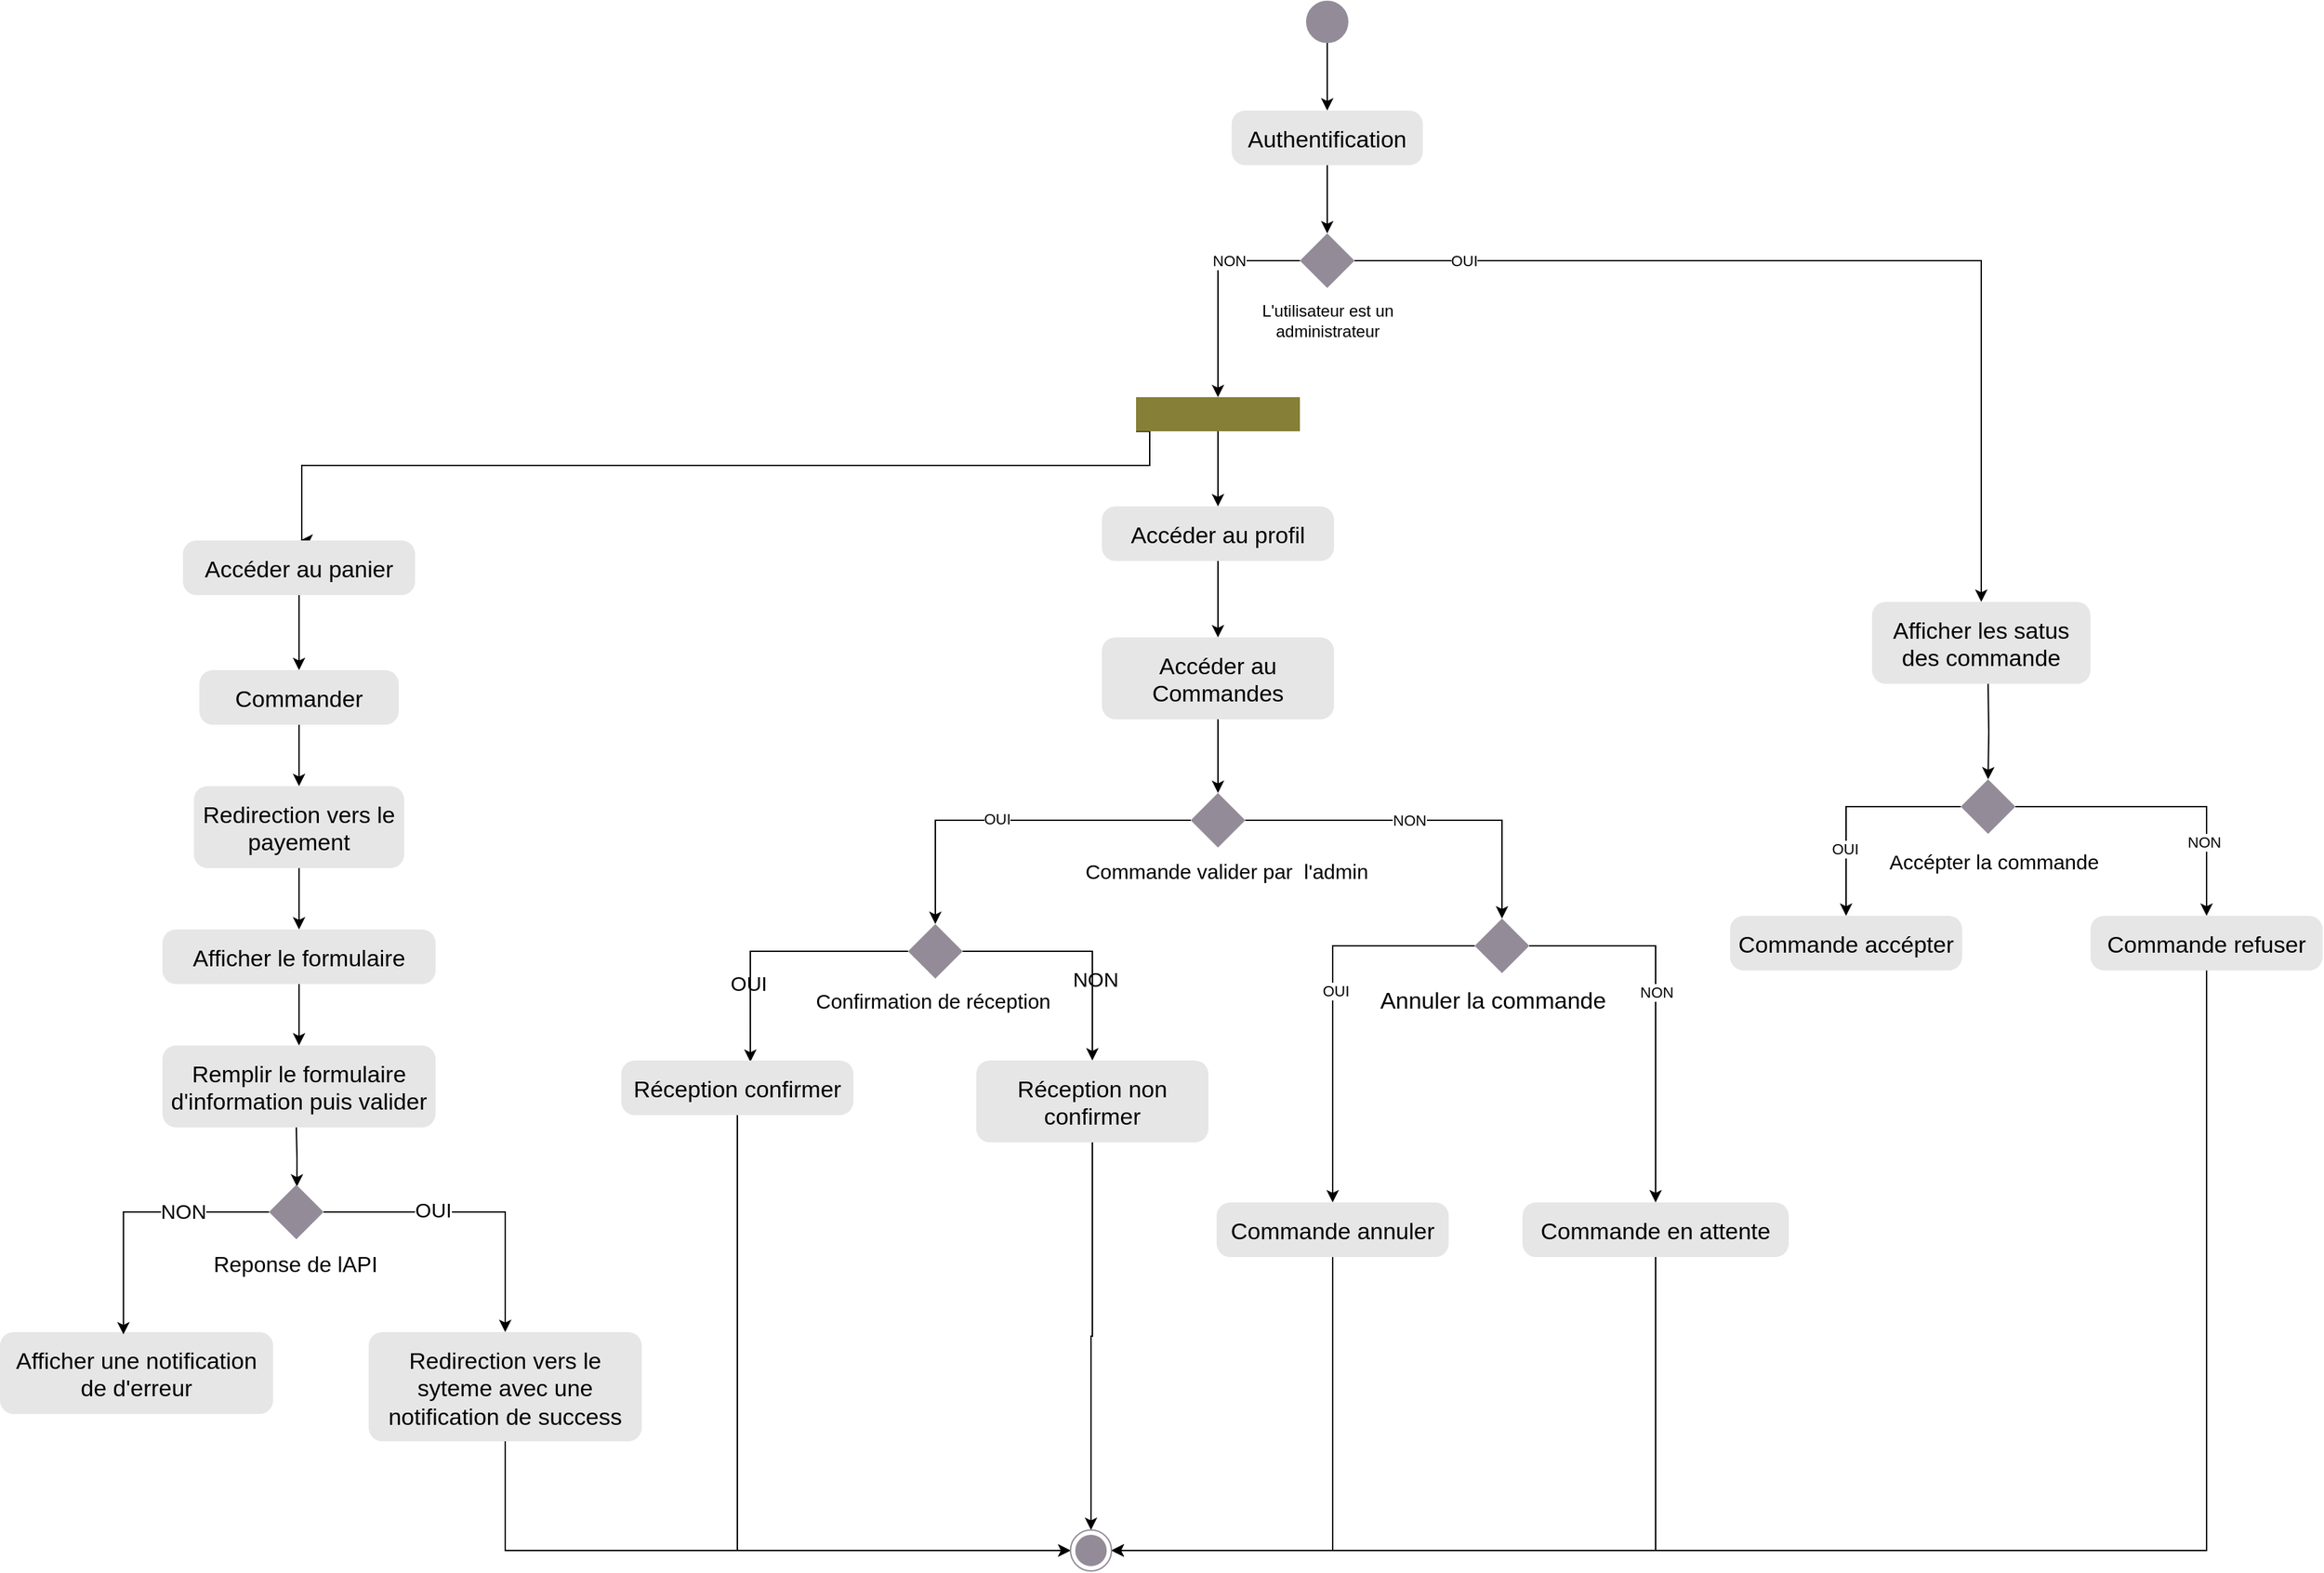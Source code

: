 <mxfile version="21.6.8" type="github">
  <diagram name="Page-1" id="dtMkvV5HG_kAokSsGvkS">
    <mxGraphModel dx="3434" dy="2616" grid="1" gridSize="10" guides="1" tooltips="1" connect="1" arrows="1" fold="1" page="1" pageScale="1" pageWidth="827" pageHeight="1169" math="0" shadow="0">
      <root>
        <mxCell id="0" />
        <mxCell id="1" parent="0" />
        <mxCell id="SN-OoBPxkU3_RAz1DeaD-6" style="edgeStyle=orthogonalEdgeStyle;rounded=0;orthogonalLoop=1;jettySize=auto;html=1;entryX=0.5;entryY=0;entryDx=0;entryDy=0;" edge="1" parent="1" source="SN-OoBPxkU3_RAz1DeaD-1" target="SN-OoBPxkU3_RAz1DeaD-2">
          <mxGeometry relative="1" as="geometry" />
        </mxCell>
        <mxCell id="SN-OoBPxkU3_RAz1DeaD-1" value="" style="ellipse;fillColor=strokeColor;html=1;strokeColor=#948b98;" vertex="1" parent="1">
          <mxGeometry x="395" y="-20" width="30" height="30" as="geometry" />
        </mxCell>
        <mxCell id="SN-OoBPxkU3_RAz1DeaD-7" style="edgeStyle=orthogonalEdgeStyle;rounded=0;orthogonalLoop=1;jettySize=auto;html=1;exitX=0.5;exitY=1;exitDx=0;exitDy=0;entryX=0.5;entryY=0;entryDx=0;entryDy=0;" edge="1" parent="1" source="SN-OoBPxkU3_RAz1DeaD-2" target="SN-OoBPxkU3_RAz1DeaD-3">
          <mxGeometry relative="1" as="geometry" />
        </mxCell>
        <mxCell id="SN-OoBPxkU3_RAz1DeaD-2" value="&lt;font style=&quot;font-size: 17px;&quot;&gt;Authentification&lt;/font&gt;" style="html=1;align=center;verticalAlign=top;rounded=1;absoluteArcSize=1;arcSize=20;dashed=0;whiteSpace=wrap;flipV=0;flipH=1;spacingTop=5;fontSize=17;fontStyle=0;fillColor=#E6E6E6;strokeColor=none;" vertex="1" parent="1">
          <mxGeometry x="340" y="60" width="140" height="40" as="geometry" />
        </mxCell>
        <mxCell id="SN-OoBPxkU3_RAz1DeaD-5" style="edgeStyle=orthogonalEdgeStyle;rounded=0;orthogonalLoop=1;jettySize=auto;html=1;exitX=1;exitY=0.5;exitDx=0;exitDy=0;entryX=0.5;entryY=0;entryDx=0;entryDy=0;" edge="1" parent="1" source="SN-OoBPxkU3_RAz1DeaD-3" target="SN-OoBPxkU3_RAz1DeaD-4">
          <mxGeometry relative="1" as="geometry">
            <Array as="points">
              <mxPoint x="889" y="170" />
            </Array>
          </mxGeometry>
        </mxCell>
        <mxCell id="SN-OoBPxkU3_RAz1DeaD-85" value="OUI" style="edgeLabel;html=1;align=center;verticalAlign=middle;resizable=0;points=[];" vertex="1" connectable="0" parent="SN-OoBPxkU3_RAz1DeaD-5">
          <mxGeometry x="-0.774" relative="1" as="geometry">
            <mxPoint as="offset" />
          </mxGeometry>
        </mxCell>
        <mxCell id="SN-OoBPxkU3_RAz1DeaD-9" style="edgeStyle=orthogonalEdgeStyle;rounded=0;orthogonalLoop=1;jettySize=auto;html=1;exitX=0;exitY=0.5;exitDx=0;exitDy=0;entryX=0.5;entryY=0;entryDx=0;entryDy=0;" edge="1" parent="1" source="SN-OoBPxkU3_RAz1DeaD-3" target="SN-OoBPxkU3_RAz1DeaD-8">
          <mxGeometry relative="1" as="geometry" />
        </mxCell>
        <mxCell id="SN-OoBPxkU3_RAz1DeaD-86" value="NON" style="edgeLabel;html=1;align=center;verticalAlign=middle;resizable=0;points=[];" vertex="1" connectable="0" parent="SN-OoBPxkU3_RAz1DeaD-9">
          <mxGeometry x="-0.345" relative="1" as="geometry">
            <mxPoint as="offset" />
          </mxGeometry>
        </mxCell>
        <mxCell id="SN-OoBPxkU3_RAz1DeaD-3" value="" style="rhombus;fillColor=#948b98;strokeColor=none;" vertex="1" parent="1">
          <mxGeometry x="390" y="150" width="40" height="40" as="geometry" />
        </mxCell>
        <mxCell id="SN-OoBPxkU3_RAz1DeaD-4" value="&lt;font style=&quot;font-size: 17px;&quot;&gt;Afficher les satus des commande&lt;/font&gt;" style="html=1;align=center;verticalAlign=top;rounded=1;absoluteArcSize=1;arcSize=20;dashed=0;whiteSpace=wrap;flipV=0;flipH=1;spacingTop=5;fontSize=17;fontStyle=0;fillColor=#E6E6E6;strokeColor=none;" vertex="1" parent="1">
          <mxGeometry x="809" y="420" width="160" height="60" as="geometry" />
        </mxCell>
        <mxCell id="SN-OoBPxkU3_RAz1DeaD-14" style="edgeStyle=orthogonalEdgeStyle;rounded=0;orthogonalLoop=1;jettySize=auto;html=1;exitX=0;exitY=1;exitDx=0;exitDy=0;" edge="1" parent="1" source="SN-OoBPxkU3_RAz1DeaD-8">
          <mxGeometry relative="1" as="geometry">
            <mxPoint x="-342" y="375" as="targetPoint" />
            <mxPoint x="167.24" y="294.475" as="sourcePoint" />
            <Array as="points">
              <mxPoint x="280" y="295" />
              <mxPoint x="280" y="320" />
              <mxPoint x="-341" y="320" />
              <mxPoint x="-341" y="375" />
            </Array>
          </mxGeometry>
        </mxCell>
        <mxCell id="SN-OoBPxkU3_RAz1DeaD-49" style="edgeStyle=orthogonalEdgeStyle;rounded=0;orthogonalLoop=1;jettySize=auto;html=1;exitX=0.5;exitY=1;exitDx=0;exitDy=0;" edge="1" parent="1" source="SN-OoBPxkU3_RAz1DeaD-8" target="SN-OoBPxkU3_RAz1DeaD-24">
          <mxGeometry relative="1" as="geometry" />
        </mxCell>
        <mxCell id="SN-OoBPxkU3_RAz1DeaD-8" value="" style="rounded=0;whiteSpace=wrap;html=1;fillColor=#867f37;strokeColor=none;" vertex="1" parent="1">
          <mxGeometry x="270" y="270" width="120" height="25" as="geometry" />
        </mxCell>
        <mxCell id="SN-OoBPxkU3_RAz1DeaD-13" value="L&#39;utilisateur est un&lt;br&gt;administrateur" style="text;html=1;align=center;verticalAlign=middle;resizable=0;points=[];autosize=1;strokeColor=none;fillColor=none;" vertex="1" parent="1">
          <mxGeometry x="350" y="194" width="120" height="40" as="geometry" />
        </mxCell>
        <mxCell id="SN-OoBPxkU3_RAz1DeaD-42" style="edgeStyle=orthogonalEdgeStyle;rounded=0;orthogonalLoop=1;jettySize=auto;html=1;exitX=0.5;exitY=1;exitDx=0;exitDy=0;entryX=0.5;entryY=0;entryDx=0;entryDy=0;" edge="1" parent="1" source="SN-OoBPxkU3_RAz1DeaD-15" target="SN-OoBPxkU3_RAz1DeaD-16">
          <mxGeometry relative="1" as="geometry" />
        </mxCell>
        <mxCell id="SN-OoBPxkU3_RAz1DeaD-15" value="&lt;font style=&quot;font-size: 17px;&quot;&gt;Acc&lt;/font&gt;éder au panier" style="html=1;align=center;verticalAlign=top;rounded=1;absoluteArcSize=1;arcSize=20;dashed=0;whiteSpace=wrap;flipV=0;flipH=1;spacingTop=5;fontSize=17;fontStyle=0;fillColor=#E6E6E6;strokeColor=none;" vertex="1" parent="1">
          <mxGeometry x="-428" y="375" width="170" height="40" as="geometry" />
        </mxCell>
        <mxCell id="SN-OoBPxkU3_RAz1DeaD-43" style="edgeStyle=orthogonalEdgeStyle;rounded=0;orthogonalLoop=1;jettySize=auto;html=1;exitX=0.5;exitY=1;exitDx=0;exitDy=0;entryX=0.5;entryY=0;entryDx=0;entryDy=0;" edge="1" parent="1" source="SN-OoBPxkU3_RAz1DeaD-16" target="SN-OoBPxkU3_RAz1DeaD-17">
          <mxGeometry relative="1" as="geometry" />
        </mxCell>
        <mxCell id="SN-OoBPxkU3_RAz1DeaD-16" value="Commander" style="html=1;align=center;verticalAlign=top;rounded=1;absoluteArcSize=1;arcSize=20;dashed=0;whiteSpace=wrap;flipV=0;flipH=1;spacingTop=5;fontSize=17;fontStyle=0;fillColor=#E6E6E6;strokeColor=none;" vertex="1" parent="1">
          <mxGeometry x="-416" y="470" width="146" height="40" as="geometry" />
        </mxCell>
        <mxCell id="SN-OoBPxkU3_RAz1DeaD-44" style="edgeStyle=orthogonalEdgeStyle;rounded=0;orthogonalLoop=1;jettySize=auto;html=1;exitX=0.5;exitY=1;exitDx=0;exitDy=0;entryX=0.5;entryY=0;entryDx=0;entryDy=0;" edge="1" parent="1" source="SN-OoBPxkU3_RAz1DeaD-17" target="SN-OoBPxkU3_RAz1DeaD-18">
          <mxGeometry relative="1" as="geometry" />
        </mxCell>
        <mxCell id="SN-OoBPxkU3_RAz1DeaD-17" value="Redirection vers le payement" style="html=1;align=center;verticalAlign=top;rounded=1;absoluteArcSize=1;arcSize=20;dashed=0;whiteSpace=wrap;flipV=0;flipH=1;spacingTop=5;fontSize=17;fontStyle=0;fillColor=#E6E6E6;strokeColor=none;" vertex="1" parent="1">
          <mxGeometry x="-420" y="555" width="154" height="60" as="geometry" />
        </mxCell>
        <mxCell id="SN-OoBPxkU3_RAz1DeaD-45" style="edgeStyle=orthogonalEdgeStyle;rounded=0;orthogonalLoop=1;jettySize=auto;html=1;exitX=0.5;exitY=1;exitDx=0;exitDy=0;entryX=0.5;entryY=0;entryDx=0;entryDy=0;" edge="1" parent="1" source="SN-OoBPxkU3_RAz1DeaD-18" target="SN-OoBPxkU3_RAz1DeaD-19">
          <mxGeometry relative="1" as="geometry" />
        </mxCell>
        <mxCell id="SN-OoBPxkU3_RAz1DeaD-18" value="Afficher le formulaire" style="html=1;align=center;verticalAlign=top;rounded=1;absoluteArcSize=1;arcSize=20;dashed=0;whiteSpace=wrap;flipV=0;flipH=1;spacingTop=5;fontSize=17;fontStyle=0;fillColor=#E6E6E6;strokeColor=none;" vertex="1" parent="1">
          <mxGeometry x="-443" y="660" width="200" height="40" as="geometry" />
        </mxCell>
        <mxCell id="SN-OoBPxkU3_RAz1DeaD-46" style="edgeStyle=orthogonalEdgeStyle;rounded=0;orthogonalLoop=1;jettySize=auto;html=1;exitX=0.5;exitY=1;exitDx=0;exitDy=0;" edge="1" parent="1">
          <mxGeometry relative="1" as="geometry">
            <mxPoint x="-344.545" y="848.394" as="targetPoint" />
            <mxPoint x="-345" y="805" as="sourcePoint" />
          </mxGeometry>
        </mxCell>
        <mxCell id="SN-OoBPxkU3_RAz1DeaD-19" value="Remplir le formulaire d&#39;information puis valider" style="html=1;align=center;verticalAlign=top;rounded=1;absoluteArcSize=1;arcSize=20;dashed=0;whiteSpace=wrap;flipV=0;flipH=1;spacingTop=5;fontSize=17;fontStyle=0;fillColor=#E6E6E6;strokeColor=none;" vertex="1" parent="1">
          <mxGeometry x="-443" y="745" width="200" height="60" as="geometry" />
        </mxCell>
        <mxCell id="SN-OoBPxkU3_RAz1DeaD-20" value="Afficher une notification de d&#39;erreur" style="html=1;align=center;verticalAlign=top;rounded=1;absoluteArcSize=1;arcSize=20;dashed=0;whiteSpace=wrap;flipV=0;flipH=1;spacingTop=5;fontSize=17;fontStyle=0;fillColor=#E6E6E6;strokeColor=none;" vertex="1" parent="1">
          <mxGeometry x="-562" y="955" width="200" height="60" as="geometry" />
        </mxCell>
        <mxCell id="SN-OoBPxkU3_RAz1DeaD-47" style="edgeStyle=orthogonalEdgeStyle;rounded=0;orthogonalLoop=1;jettySize=auto;html=1;exitX=0;exitY=0.5;exitDx=0;exitDy=0;entryX=0.548;entryY=0.028;entryDx=0;entryDy=0;entryPerimeter=0;" edge="1" parent="1" source="SN-OoBPxkU3_RAz1DeaD-21" target="SN-OoBPxkU3_RAz1DeaD-20">
          <mxGeometry relative="1" as="geometry" />
        </mxCell>
        <mxCell id="SN-OoBPxkU3_RAz1DeaD-48" style="edgeStyle=orthogonalEdgeStyle;rounded=0;orthogonalLoop=1;jettySize=auto;html=1;exitX=1;exitY=0.5;exitDx=0;exitDy=0;entryX=0.5;entryY=0;entryDx=0;entryDy=0;" edge="1" parent="1" source="SN-OoBPxkU3_RAz1DeaD-21" target="SN-OoBPxkU3_RAz1DeaD-22">
          <mxGeometry relative="1" as="geometry" />
        </mxCell>
        <mxCell id="SN-OoBPxkU3_RAz1DeaD-73" value="&lt;font style=&quot;font-size: 15px;&quot;&gt;OUI&lt;/font&gt;" style="edgeLabel;html=1;align=center;verticalAlign=middle;resizable=0;points=[];" vertex="1" connectable="0" parent="SN-OoBPxkU3_RAz1DeaD-48">
          <mxGeometry x="-0.298" y="3" relative="1" as="geometry">
            <mxPoint x="2" y="1" as="offset" />
          </mxGeometry>
        </mxCell>
        <mxCell id="SN-OoBPxkU3_RAz1DeaD-74" value="&lt;span style=&quot;font-size: 15px;&quot;&gt;NON&lt;/span&gt;" style="edgeLabel;html=1;align=center;verticalAlign=middle;resizable=0;points=[];" vertex="1" connectable="0" parent="SN-OoBPxkU3_RAz1DeaD-48">
          <mxGeometry x="-0.298" y="3" relative="1" as="geometry">
            <mxPoint x="-181" y="2" as="offset" />
          </mxGeometry>
        </mxCell>
        <mxCell id="SN-OoBPxkU3_RAz1DeaD-76" value="&lt;font style=&quot;font-size: 15px;&quot;&gt;OUI&lt;/font&gt;" style="edgeLabel;html=1;align=center;verticalAlign=middle;resizable=0;points=[];" vertex="1" connectable="0" parent="SN-OoBPxkU3_RAz1DeaD-48">
          <mxGeometry x="-0.298" y="3" relative="1" as="geometry">
            <mxPoint x="233" y="-165" as="offset" />
          </mxGeometry>
        </mxCell>
        <mxCell id="SN-OoBPxkU3_RAz1DeaD-77" value="&lt;font style=&quot;font-size: 15px;&quot;&gt;NON&lt;/font&gt;" style="edgeLabel;html=1;align=center;verticalAlign=middle;resizable=0;points=[];" vertex="1" connectable="0" parent="SN-OoBPxkU3_RAz1DeaD-48">
          <mxGeometry x="-0.298" y="3" relative="1" as="geometry">
            <mxPoint x="487" y="-168" as="offset" />
          </mxGeometry>
        </mxCell>
        <mxCell id="SN-OoBPxkU3_RAz1DeaD-21" value="" style="rhombus;fillColor=#948b98;strokeColor=none;" vertex="1" parent="1">
          <mxGeometry x="-365" y="847" width="40" height="40" as="geometry" />
        </mxCell>
        <mxCell id="SN-OoBPxkU3_RAz1DeaD-71" style="edgeStyle=orthogonalEdgeStyle;rounded=0;orthogonalLoop=1;jettySize=auto;html=1;exitX=0.5;exitY=1;exitDx=0;exitDy=0;entryX=0;entryY=0.5;entryDx=0;entryDy=0;" edge="1" parent="1" source="SN-OoBPxkU3_RAz1DeaD-22" target="SN-OoBPxkU3_RAz1DeaD-62">
          <mxGeometry relative="1" as="geometry" />
        </mxCell>
        <mxCell id="SN-OoBPxkU3_RAz1DeaD-22" value="Redirection vers le syteme avec une notification de success" style="html=1;align=center;verticalAlign=top;rounded=1;absoluteArcSize=1;arcSize=20;dashed=0;whiteSpace=wrap;flipV=0;flipH=1;spacingTop=5;fontSize=17;fontStyle=0;fillColor=#E6E6E6;strokeColor=none;" vertex="1" parent="1">
          <mxGeometry x="-292" y="955" width="200" height="80" as="geometry" />
        </mxCell>
        <mxCell id="SN-OoBPxkU3_RAz1DeaD-50" style="edgeStyle=orthogonalEdgeStyle;rounded=0;orthogonalLoop=1;jettySize=auto;html=1;exitX=0.5;exitY=1;exitDx=0;exitDy=0;entryX=0.5;entryY=0;entryDx=0;entryDy=0;" edge="1" parent="1" source="SN-OoBPxkU3_RAz1DeaD-24" target="SN-OoBPxkU3_RAz1DeaD-26">
          <mxGeometry relative="1" as="geometry" />
        </mxCell>
        <mxCell id="SN-OoBPxkU3_RAz1DeaD-24" value="&lt;font style=&quot;font-size: 17px;&quot;&gt;Acc&lt;/font&gt;éder au profil" style="html=1;align=center;verticalAlign=top;rounded=1;absoluteArcSize=1;arcSize=20;dashed=0;whiteSpace=wrap;flipV=0;flipH=1;spacingTop=5;fontSize=17;fontStyle=0;fillColor=#E6E6E6;strokeColor=none;" vertex="1" parent="1">
          <mxGeometry x="245" y="350" width="170" height="40" as="geometry" />
        </mxCell>
        <mxCell id="SN-OoBPxkU3_RAz1DeaD-51" style="edgeStyle=orthogonalEdgeStyle;rounded=0;orthogonalLoop=1;jettySize=auto;html=1;exitX=0.5;exitY=1;exitDx=0;exitDy=0;entryX=0.5;entryY=0;entryDx=0;entryDy=0;" edge="1" parent="1" source="SN-OoBPxkU3_RAz1DeaD-26" target="SN-OoBPxkU3_RAz1DeaD-27">
          <mxGeometry relative="1" as="geometry" />
        </mxCell>
        <mxCell id="SN-OoBPxkU3_RAz1DeaD-26" value="&lt;font style=&quot;font-size: 17px;&quot;&gt;Acc&lt;/font&gt;éder au Commandes" style="html=1;align=center;verticalAlign=top;rounded=1;absoluteArcSize=1;arcSize=20;dashed=0;whiteSpace=wrap;flipV=0;flipH=1;spacingTop=5;fontSize=17;fontStyle=0;fillColor=#E6E6E6;strokeColor=none;" vertex="1" parent="1">
          <mxGeometry x="245" y="446" width="170" height="60" as="geometry" />
        </mxCell>
        <mxCell id="SN-OoBPxkU3_RAz1DeaD-52" style="edgeStyle=orthogonalEdgeStyle;rounded=0;orthogonalLoop=1;jettySize=auto;html=1;exitX=0;exitY=0.5;exitDx=0;exitDy=0;entryX=0.5;entryY=0;entryDx=0;entryDy=0;" edge="1" parent="1" source="SN-OoBPxkU3_RAz1DeaD-27" target="SN-OoBPxkU3_RAz1DeaD-28">
          <mxGeometry relative="1" as="geometry" />
        </mxCell>
        <mxCell id="SN-OoBPxkU3_RAz1DeaD-83" value="OUI" style="edgeLabel;html=1;align=center;verticalAlign=middle;resizable=0;points=[];" vertex="1" connectable="0" parent="SN-OoBPxkU3_RAz1DeaD-52">
          <mxGeometry x="0.188" y="-3" relative="1" as="geometry">
            <mxPoint x="14" y="2" as="offset" />
          </mxGeometry>
        </mxCell>
        <mxCell id="SN-OoBPxkU3_RAz1DeaD-53" style="edgeStyle=orthogonalEdgeStyle;rounded=0;orthogonalLoop=1;jettySize=auto;html=1;exitX=1;exitY=0.5;exitDx=0;exitDy=0;entryX=0.5;entryY=0;entryDx=0;entryDy=0;" edge="1" parent="1" source="SN-OoBPxkU3_RAz1DeaD-27" target="SN-OoBPxkU3_RAz1DeaD-29">
          <mxGeometry relative="1" as="geometry" />
        </mxCell>
        <mxCell id="SN-OoBPxkU3_RAz1DeaD-84" value="NON" style="edgeLabel;html=1;align=center;verticalAlign=middle;resizable=0;points=[];" vertex="1" connectable="0" parent="SN-OoBPxkU3_RAz1DeaD-53">
          <mxGeometry x="-0.08" relative="1" as="geometry">
            <mxPoint as="offset" />
          </mxGeometry>
        </mxCell>
        <mxCell id="SN-OoBPxkU3_RAz1DeaD-27" value="" style="rhombus;fillColor=#948b98;strokeColor=none;" vertex="1" parent="1">
          <mxGeometry x="310" y="560" width="40" height="40" as="geometry" />
        </mxCell>
        <mxCell id="SN-OoBPxkU3_RAz1DeaD-54" style="edgeStyle=orthogonalEdgeStyle;rounded=0;orthogonalLoop=1;jettySize=auto;html=1;exitX=0;exitY=0.5;exitDx=0;exitDy=0;entryX=0.444;entryY=0.025;entryDx=0;entryDy=0;entryPerimeter=0;" edge="1" parent="1" source="SN-OoBPxkU3_RAz1DeaD-28" target="SN-OoBPxkU3_RAz1DeaD-31">
          <mxGeometry relative="1" as="geometry" />
        </mxCell>
        <mxCell id="SN-OoBPxkU3_RAz1DeaD-55" style="edgeStyle=orthogonalEdgeStyle;rounded=0;orthogonalLoop=1;jettySize=auto;html=1;exitX=1;exitY=0.5;exitDx=0;exitDy=0;entryX=0.5;entryY=0;entryDx=0;entryDy=0;" edge="1" parent="1" source="SN-OoBPxkU3_RAz1DeaD-28" target="SN-OoBPxkU3_RAz1DeaD-30">
          <mxGeometry relative="1" as="geometry" />
        </mxCell>
        <mxCell id="SN-OoBPxkU3_RAz1DeaD-28" value="" style="rhombus;fillColor=#948b98;strokeColor=none;" vertex="1" parent="1">
          <mxGeometry x="103" y="656" width="40" height="40" as="geometry" />
        </mxCell>
        <mxCell id="SN-OoBPxkU3_RAz1DeaD-56" style="edgeStyle=orthogonalEdgeStyle;rounded=0;orthogonalLoop=1;jettySize=auto;html=1;exitX=0;exitY=0.5;exitDx=0;exitDy=0;" edge="1" parent="1" source="SN-OoBPxkU3_RAz1DeaD-29" target="SN-OoBPxkU3_RAz1DeaD-32">
          <mxGeometry relative="1" as="geometry" />
        </mxCell>
        <mxCell id="SN-OoBPxkU3_RAz1DeaD-80" value="OUI" style="edgeLabel;html=1;align=center;verticalAlign=middle;resizable=0;points=[];" vertex="1" connectable="0" parent="SN-OoBPxkU3_RAz1DeaD-56">
          <mxGeometry x="-0.149" y="1" relative="1" as="geometry">
            <mxPoint x="1" y="13" as="offset" />
          </mxGeometry>
        </mxCell>
        <mxCell id="SN-OoBPxkU3_RAz1DeaD-57" style="edgeStyle=orthogonalEdgeStyle;rounded=0;orthogonalLoop=1;jettySize=auto;html=1;exitX=1;exitY=0.5;exitDx=0;exitDy=0;entryX=0.5;entryY=0;entryDx=0;entryDy=0;" edge="1" parent="1" source="SN-OoBPxkU3_RAz1DeaD-29" target="SN-OoBPxkU3_RAz1DeaD-33">
          <mxGeometry relative="1" as="geometry" />
        </mxCell>
        <mxCell id="SN-OoBPxkU3_RAz1DeaD-81" value="NON" style="edgeLabel;html=1;align=center;verticalAlign=middle;resizable=0;points=[];" vertex="1" connectable="0" parent="SN-OoBPxkU3_RAz1DeaD-57">
          <mxGeometry x="-0.102" relative="1" as="geometry">
            <mxPoint as="offset" />
          </mxGeometry>
        </mxCell>
        <mxCell id="SN-OoBPxkU3_RAz1DeaD-29" value="" style="rhombus;fillColor=#948b98;strokeColor=none;" vertex="1" parent="1">
          <mxGeometry x="518" y="652" width="40" height="40" as="geometry" />
        </mxCell>
        <mxCell id="SN-OoBPxkU3_RAz1DeaD-69" style="edgeStyle=orthogonalEdgeStyle;rounded=0;orthogonalLoop=1;jettySize=auto;html=1;exitX=0.5;exitY=1;exitDx=0;exitDy=0;entryX=0.5;entryY=0;entryDx=0;entryDy=0;" edge="1" parent="1" source="SN-OoBPxkU3_RAz1DeaD-30" target="SN-OoBPxkU3_RAz1DeaD-62">
          <mxGeometry relative="1" as="geometry" />
        </mxCell>
        <mxCell id="SN-OoBPxkU3_RAz1DeaD-30" value="Réception non confirmer" style="html=1;align=center;verticalAlign=top;rounded=1;absoluteArcSize=1;arcSize=20;dashed=0;whiteSpace=wrap;flipV=0;flipH=1;spacingTop=5;fontSize=17;fontStyle=0;fillColor=#E6E6E6;strokeColor=none;" vertex="1" parent="1">
          <mxGeometry x="153" y="756" width="170" height="60" as="geometry" />
        </mxCell>
        <mxCell id="SN-OoBPxkU3_RAz1DeaD-70" style="edgeStyle=orthogonalEdgeStyle;rounded=0;orthogonalLoop=1;jettySize=auto;html=1;exitX=0.5;exitY=1;exitDx=0;exitDy=0;entryX=0;entryY=0.5;entryDx=0;entryDy=0;" edge="1" parent="1" source="SN-OoBPxkU3_RAz1DeaD-31" target="SN-OoBPxkU3_RAz1DeaD-62">
          <mxGeometry relative="1" as="geometry" />
        </mxCell>
        <mxCell id="SN-OoBPxkU3_RAz1DeaD-31" value="Réception confirmer" style="html=1;align=center;verticalAlign=top;rounded=1;absoluteArcSize=1;arcSize=20;dashed=0;whiteSpace=wrap;flipV=0;flipH=1;spacingTop=5;fontSize=17;fontStyle=0;fillColor=#E6E6E6;strokeColor=none;" vertex="1" parent="1">
          <mxGeometry x="-107" y="756" width="170" height="40" as="geometry" />
        </mxCell>
        <mxCell id="SN-OoBPxkU3_RAz1DeaD-64" style="edgeStyle=orthogonalEdgeStyle;rounded=0;orthogonalLoop=1;jettySize=auto;html=1;exitX=0.5;exitY=1;exitDx=0;exitDy=0;entryX=1;entryY=0.5;entryDx=0;entryDy=0;" edge="1" parent="1" source="SN-OoBPxkU3_RAz1DeaD-32" target="SN-OoBPxkU3_RAz1DeaD-62">
          <mxGeometry relative="1" as="geometry" />
        </mxCell>
        <mxCell id="SN-OoBPxkU3_RAz1DeaD-32" value="Commande annuler" style="html=1;align=center;verticalAlign=top;rounded=1;absoluteArcSize=1;arcSize=20;dashed=0;whiteSpace=wrap;flipV=0;flipH=1;spacingTop=5;fontSize=17;fontStyle=0;fillColor=#E6E6E6;strokeColor=none;" vertex="1" parent="1">
          <mxGeometry x="329" y="860" width="170" height="40" as="geometry" />
        </mxCell>
        <mxCell id="SN-OoBPxkU3_RAz1DeaD-63" style="edgeStyle=orthogonalEdgeStyle;rounded=0;orthogonalLoop=1;jettySize=auto;html=1;exitX=0.5;exitY=1;exitDx=0;exitDy=0;entryX=1;entryY=0.5;entryDx=0;entryDy=0;" edge="1" parent="1" source="SN-OoBPxkU3_RAz1DeaD-33" target="SN-OoBPxkU3_RAz1DeaD-62">
          <mxGeometry relative="1" as="geometry" />
        </mxCell>
        <mxCell id="SN-OoBPxkU3_RAz1DeaD-33" value="Commande en attente" style="html=1;align=center;verticalAlign=top;rounded=1;absoluteArcSize=1;arcSize=20;dashed=0;whiteSpace=wrap;flipV=0;flipH=1;spacingTop=5;fontSize=17;fontStyle=0;fillColor=#E6E6E6;strokeColor=none;" vertex="1" parent="1">
          <mxGeometry x="553" y="860" width="195" height="40" as="geometry" />
        </mxCell>
        <mxCell id="SN-OoBPxkU3_RAz1DeaD-59" style="edgeStyle=orthogonalEdgeStyle;rounded=0;orthogonalLoop=1;jettySize=auto;html=1;exitX=0.5;exitY=1;exitDx=0;exitDy=0;entryX=0.5;entryY=0;entryDx=0;entryDy=0;" edge="1" parent="1" target="SN-OoBPxkU3_RAz1DeaD-37">
          <mxGeometry relative="1" as="geometry">
            <mxPoint x="894" y="480" as="sourcePoint" />
          </mxGeometry>
        </mxCell>
        <mxCell id="SN-OoBPxkU3_RAz1DeaD-60" style="edgeStyle=orthogonalEdgeStyle;rounded=0;orthogonalLoop=1;jettySize=auto;html=1;exitX=0;exitY=0.5;exitDx=0;exitDy=0;" edge="1" parent="1" source="SN-OoBPxkU3_RAz1DeaD-37" target="SN-OoBPxkU3_RAz1DeaD-38">
          <mxGeometry relative="1" as="geometry" />
        </mxCell>
        <mxCell id="SN-OoBPxkU3_RAz1DeaD-89" value="OUI" style="edgeLabel;html=1;align=center;verticalAlign=middle;resizable=0;points=[];" vertex="1" connectable="0" parent="SN-OoBPxkU3_RAz1DeaD-60">
          <mxGeometry x="0.404" y="-1" relative="1" as="geometry">
            <mxPoint as="offset" />
          </mxGeometry>
        </mxCell>
        <mxCell id="SN-OoBPxkU3_RAz1DeaD-61" style="edgeStyle=orthogonalEdgeStyle;rounded=0;orthogonalLoop=1;jettySize=auto;html=1;exitX=1;exitY=0.5;exitDx=0;exitDy=0;entryX=0.5;entryY=0;entryDx=0;entryDy=0;" edge="1" parent="1" source="SN-OoBPxkU3_RAz1DeaD-37" target="SN-OoBPxkU3_RAz1DeaD-40">
          <mxGeometry relative="1" as="geometry" />
        </mxCell>
        <mxCell id="SN-OoBPxkU3_RAz1DeaD-88" value="NON" style="edgeLabel;html=1;align=center;verticalAlign=middle;resizable=0;points=[];" vertex="1" connectable="0" parent="SN-OoBPxkU3_RAz1DeaD-61">
          <mxGeometry x="0.504" y="-2" relative="1" as="geometry">
            <mxPoint as="offset" />
          </mxGeometry>
        </mxCell>
        <mxCell id="SN-OoBPxkU3_RAz1DeaD-37" value="" style="rhombus;fillColor=#948b98;strokeColor=none;" vertex="1" parent="1">
          <mxGeometry x="874" y="550" width="40" height="40" as="geometry" />
        </mxCell>
        <mxCell id="SN-OoBPxkU3_RAz1DeaD-38" value="Commande accépter" style="html=1;align=center;verticalAlign=top;rounded=1;absoluteArcSize=1;arcSize=20;dashed=0;whiteSpace=wrap;flipV=0;flipH=1;spacingTop=5;fontSize=17;fontStyle=0;fillColor=#E6E6E6;strokeColor=none;" vertex="1" parent="1">
          <mxGeometry x="705" y="650" width="170" height="40" as="geometry" />
        </mxCell>
        <mxCell id="SN-OoBPxkU3_RAz1DeaD-67" style="edgeStyle=orthogonalEdgeStyle;rounded=0;orthogonalLoop=1;jettySize=auto;html=1;exitX=0.5;exitY=1;exitDx=0;exitDy=0;entryX=1;entryY=0.5;entryDx=0;entryDy=0;" edge="1" parent="1" source="SN-OoBPxkU3_RAz1DeaD-40" target="SN-OoBPxkU3_RAz1DeaD-62">
          <mxGeometry relative="1" as="geometry" />
        </mxCell>
        <mxCell id="SN-OoBPxkU3_RAz1DeaD-40" value="Commande refuser" style="html=1;align=center;verticalAlign=top;rounded=1;absoluteArcSize=1;arcSize=20;dashed=0;whiteSpace=wrap;flipV=0;flipH=1;spacingTop=5;fontSize=17;fontStyle=0;fillColor=#E6E6E6;strokeColor=none;" vertex="1" parent="1">
          <mxGeometry x="969" y="650" width="170" height="40" as="geometry" />
        </mxCell>
        <mxCell id="SN-OoBPxkU3_RAz1DeaD-62" value="" style="ellipse;html=1;shape=endState;fillColor=strokeColor;strokeColor=#948b98;" vertex="1" parent="1">
          <mxGeometry x="222" y="1100" width="30" height="30" as="geometry" />
        </mxCell>
        <mxCell id="SN-OoBPxkU3_RAz1DeaD-72" value="&lt;font style=&quot;font-size: 16px;&quot;&gt;Reponse de lAPI&lt;/font&gt;" style="text;html=1;align=center;verticalAlign=middle;resizable=0;points=[];autosize=1;strokeColor=none;fillColor=none;" vertex="1" parent="1">
          <mxGeometry x="-416" y="890" width="140" height="30" as="geometry" />
        </mxCell>
        <mxCell id="SN-OoBPxkU3_RAz1DeaD-75" value="&lt;font style=&quot;font-size: 15px;&quot;&gt;Confirmation de réception&lt;/font&gt;" style="text;html=1;align=center;verticalAlign=middle;resizable=0;points=[];autosize=1;strokeColor=none;fillColor=none;" vertex="1" parent="1">
          <mxGeometry x="21" y="697" width="200" height="30" as="geometry" />
        </mxCell>
        <mxCell id="SN-OoBPxkU3_RAz1DeaD-79" value="Annuler la commande" style="text;html=1;align=center;verticalAlign=middle;resizable=0;points=[];autosize=1;strokeColor=none;fillColor=none;fontSize=17;" vertex="1" parent="1">
          <mxGeometry x="436" y="698" width="190" height="30" as="geometry" />
        </mxCell>
        <mxCell id="SN-OoBPxkU3_RAz1DeaD-82" value="&lt;font style=&quot;font-size: 15px;&quot;&gt;Commande valider par&amp;nbsp; l&#39;admin&lt;/font&gt;" style="text;html=1;align=center;verticalAlign=middle;resizable=0;points=[];autosize=1;strokeColor=none;fillColor=none;" vertex="1" parent="1">
          <mxGeometry x="221" y="602" width="230" height="30" as="geometry" />
        </mxCell>
        <mxCell id="SN-OoBPxkU3_RAz1DeaD-87" value="&lt;font style=&quot;font-size: 15px;&quot;&gt;Accépter la commande&lt;/font&gt;" style="text;html=1;align=center;verticalAlign=middle;resizable=0;points=[];autosize=1;strokeColor=none;fillColor=none;" vertex="1" parent="1">
          <mxGeometry x="808" y="595" width="180" height="30" as="geometry" />
        </mxCell>
      </root>
    </mxGraphModel>
  </diagram>
</mxfile>
